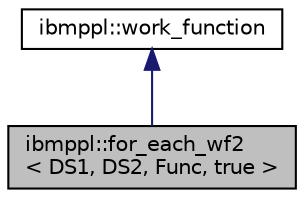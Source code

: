 digraph "ibmppl::for_each_wf2&lt; DS1, DS2, Func, true &gt;"
{
  edge [fontname="Helvetica",fontsize="10",labelfontname="Helvetica",labelfontsize="10"];
  node [fontname="Helvetica",fontsize="10",shape=record];
  Node1 [label="ibmppl::for_each_wf2\l\< DS1, DS2, Func, true \>",height=0.2,width=0.4,color="black", fillcolor="grey75", style="filled" fontcolor="black"];
  Node2 -> Node1 [dir="back",color="midnightblue",fontsize="10",style="solid",fontname="Helvetica"];
  Node2 [label="ibmppl::work_function",height=0.2,width=0.4,color="black", fillcolor="white", style="filled",URL="$classibmppl_1_1work__function.html",tooltip="Base work function; all others should derive from it. "];
}
